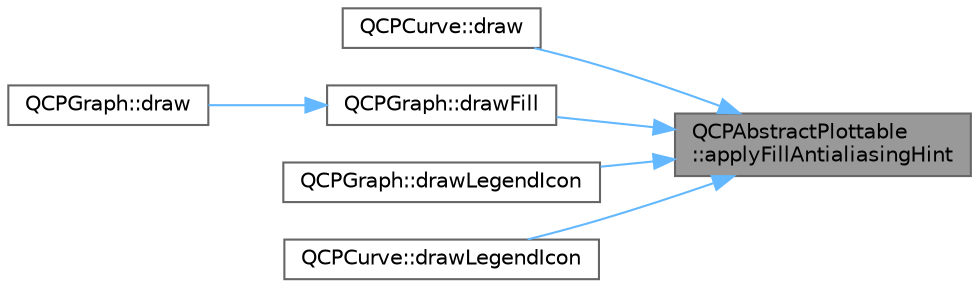 digraph "QCPAbstractPlottable::applyFillAntialiasingHint"
{
 // LATEX_PDF_SIZE
  bgcolor="transparent";
  edge [fontname=Helvetica,fontsize=10,labelfontname=Helvetica,labelfontsize=10];
  node [fontname=Helvetica,fontsize=10,shape=box,height=0.2,width=0.4];
  rankdir="RL";
  Node1 [label="QCPAbstractPlottable\l::applyFillAntialiasingHint",height=0.2,width=0.4,color="gray40", fillcolor="grey60", style="filled", fontcolor="black",tooltip=" "];
  Node1 -> Node2 [dir="back",color="steelblue1",style="solid"];
  Node2 [label="QCPCurve::draw",height=0.2,width=0.4,color="grey40", fillcolor="white", style="filled",URL="$class_q_c_p_curve.html#ac199d41d23865cd68bd7b598308a4433",tooltip=" "];
  Node1 -> Node3 [dir="back",color="steelblue1",style="solid"];
  Node3 [label="QCPGraph::drawFill",height=0.2,width=0.4,color="grey40", fillcolor="white", style="filled",URL="$class_q_c_p_graph.html#a67c5ea573f604efd8bf121a0b7a380d1",tooltip=" "];
  Node3 -> Node4 [dir="back",color="steelblue1",style="solid"];
  Node4 [label="QCPGraph::draw",height=0.2,width=0.4,color="grey40", fillcolor="white", style="filled",URL="$class_q_c_p_graph.html#a2b0849598f06e834b43ce18cd13bcdc3",tooltip=" "];
  Node1 -> Node5 [dir="back",color="steelblue1",style="solid"];
  Node5 [label="QCPGraph::drawLegendIcon",height=0.2,width=0.4,color="grey40", fillcolor="white", style="filled",URL="$class_q_c_p_graph.html#a6efbab06c400bdb15e28b2d0a4ecc18a",tooltip=" "];
  Node1 -> Node6 [dir="back",color="steelblue1",style="solid"];
  Node6 [label="QCPCurve::drawLegendIcon",height=0.2,width=0.4,color="grey40", fillcolor="white", style="filled",URL="$class_q_c_p_curve.html#aac6e94afbce4002d2cd7793250154e84",tooltip=" "];
}
